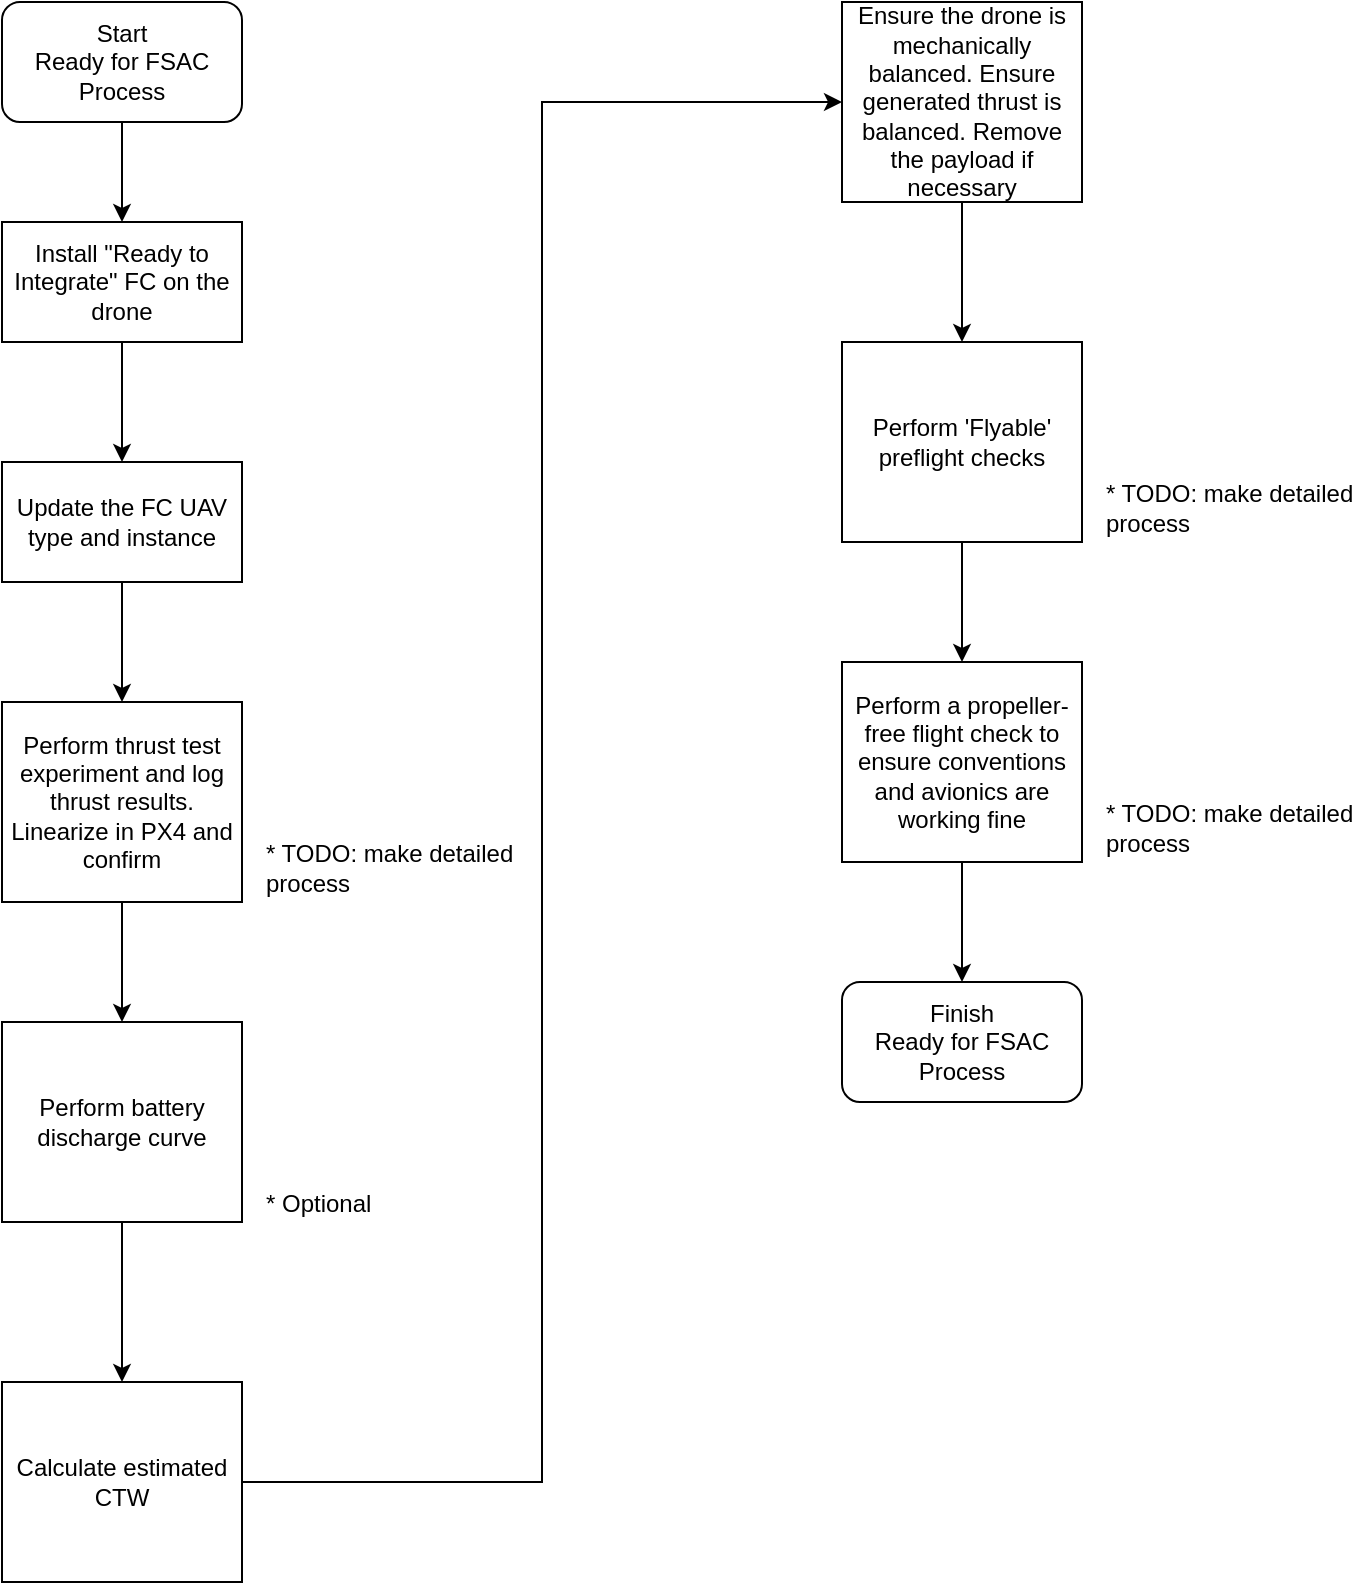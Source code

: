 <mxfile version="25.0.1">
  <diagram name="Page-1" id="AXCxmvyL3wquDKCp_qeb">
    <mxGraphModel dx="1233" dy="635" grid="1" gridSize="10" guides="1" tooltips="1" connect="1" arrows="1" fold="1" page="1" pageScale="1" pageWidth="1100" pageHeight="850" math="0" shadow="0">
      <root>
        <mxCell id="0" />
        <mxCell id="1" parent="0" />
        <mxCell id="s676H4-dqHFNzXqADuOr-1" value="Start&lt;br&gt;Ready for FSAC Process" style="rounded=1;whiteSpace=wrap;html=1;" parent="1" vertex="1">
          <mxGeometry x="210" y="30" width="120" height="60" as="geometry" />
        </mxCell>
        <mxCell id="s676H4-dqHFNzXqADuOr-2" value="" style="endArrow=classic;html=1;rounded=0;exitX=0.5;exitY=1;exitDx=0;exitDy=0;entryX=0.5;entryY=0;entryDx=0;entryDy=0;" parent="1" source="s676H4-dqHFNzXqADuOr-1" target="s676H4-dqHFNzXqADuOr-3" edge="1">
          <mxGeometry width="50" height="50" relative="1" as="geometry">
            <mxPoint x="590" y="310" as="sourcePoint" />
            <mxPoint x="270" y="180" as="targetPoint" />
          </mxGeometry>
        </mxCell>
        <mxCell id="s676H4-dqHFNzXqADuOr-3" value="Install &quot;Ready to Integrate&quot; FC on the drone" style="rounded=0;whiteSpace=wrap;html=1;" parent="1" vertex="1">
          <mxGeometry x="210" y="140" width="120" height="60" as="geometry" />
        </mxCell>
        <mxCell id="s676H4-dqHFNzXqADuOr-4" value="Update the FC UAV type and instance" style="rounded=0;whiteSpace=wrap;html=1;" parent="1" vertex="1">
          <mxGeometry x="210" y="260" width="120" height="60" as="geometry" />
        </mxCell>
        <mxCell id="s676H4-dqHFNzXqADuOr-5" value="" style="endArrow=classic;html=1;rounded=0;exitX=0.5;exitY=1;exitDx=0;exitDy=0;entryX=0.5;entryY=0;entryDx=0;entryDy=0;" parent="1" source="s676H4-dqHFNzXqADuOr-3" target="s676H4-dqHFNzXqADuOr-4" edge="1">
          <mxGeometry width="50" height="50" relative="1" as="geometry">
            <mxPoint x="390" y="250" as="sourcePoint" />
            <mxPoint x="390" y="330" as="targetPoint" />
          </mxGeometry>
        </mxCell>
        <mxCell id="s676H4-dqHFNzXqADuOr-13" style="edgeStyle=orthogonalEdgeStyle;rounded=0;orthogonalLoop=1;jettySize=auto;html=1;exitX=0.5;exitY=1;exitDx=0;exitDy=0;entryX=0.5;entryY=0;entryDx=0;entryDy=0;" parent="1" source="s676H4-dqHFNzXqADuOr-6" target="s676H4-dqHFNzXqADuOr-9" edge="1">
          <mxGeometry relative="1" as="geometry" />
        </mxCell>
        <mxCell id="s676H4-dqHFNzXqADuOr-6" value="Perform thrust test experiment and log thrust results. Linearize in PX4 and confirm" style="rounded=0;whiteSpace=wrap;html=1;" parent="1" vertex="1">
          <mxGeometry x="210" y="380" width="120" height="100" as="geometry" />
        </mxCell>
        <mxCell id="s676H4-dqHFNzXqADuOr-7" value="" style="endArrow=classic;html=1;rounded=0;exitX=0.5;exitY=1;exitDx=0;exitDy=0;" parent="1" source="s676H4-dqHFNzXqADuOr-4" target="s676H4-dqHFNzXqADuOr-6" edge="1">
          <mxGeometry width="50" height="50" relative="1" as="geometry">
            <mxPoint x="450" y="380" as="sourcePoint" />
            <mxPoint x="450" y="460" as="targetPoint" />
          </mxGeometry>
        </mxCell>
        <mxCell id="s676H4-dqHFNzXqADuOr-8" value="* TODO: make detailed process" style="text;html=1;align=left;verticalAlign=bottom;whiteSpace=wrap;rounded=0;" parent="1" vertex="1">
          <mxGeometry x="340" y="450" width="130" height="30" as="geometry" />
        </mxCell>
        <mxCell id="s676H4-dqHFNzXqADuOr-16" value="" style="edgeStyle=orthogonalEdgeStyle;rounded=0;orthogonalLoop=1;jettySize=auto;html=1;" parent="1" source="s676H4-dqHFNzXqADuOr-9" target="s676H4-dqHFNzXqADuOr-15" edge="1">
          <mxGeometry relative="1" as="geometry" />
        </mxCell>
        <mxCell id="s676H4-dqHFNzXqADuOr-9" value="Perform battery discharge curve" style="rounded=0;whiteSpace=wrap;html=1;" parent="1" vertex="1">
          <mxGeometry x="210" y="540" width="120" height="100" as="geometry" />
        </mxCell>
        <mxCell id="s676H4-dqHFNzXqADuOr-14" value="* Optional" style="text;html=1;align=left;verticalAlign=bottom;whiteSpace=wrap;rounded=0;" parent="1" vertex="1">
          <mxGeometry x="340" y="610" width="190" height="30" as="geometry" />
        </mxCell>
        <mxCell id="s676H4-dqHFNzXqADuOr-20" value="" style="edgeStyle=orthogonalEdgeStyle;rounded=0;orthogonalLoop=1;jettySize=auto;html=1;entryX=0;entryY=0.5;entryDx=0;entryDy=0;" parent="1" source="s676H4-dqHFNzXqADuOr-15" target="s676H4-dqHFNzXqADuOr-19" edge="1">
          <mxGeometry relative="1" as="geometry" />
        </mxCell>
        <mxCell id="s676H4-dqHFNzXqADuOr-15" value="Calculate estimated CTW" style="rounded=0;whiteSpace=wrap;html=1;" parent="1" vertex="1">
          <mxGeometry x="210" y="720" width="120" height="100" as="geometry" />
        </mxCell>
        <mxCell id="s676H4-dqHFNzXqADuOr-23" value="" style="edgeStyle=orthogonalEdgeStyle;rounded=0;orthogonalLoop=1;jettySize=auto;html=1;" parent="1" source="s676H4-dqHFNzXqADuOr-19" target="s676H4-dqHFNzXqADuOr-22" edge="1">
          <mxGeometry relative="1" as="geometry" />
        </mxCell>
        <mxCell id="s676H4-dqHFNzXqADuOr-19" value="Ensure the drone is mechanically balanced. Ensure generated thrust is balanced. Remove the payload if necessary" style="rounded=0;whiteSpace=wrap;html=1;" parent="1" vertex="1">
          <mxGeometry x="630" y="30" width="120" height="100" as="geometry" />
        </mxCell>
        <mxCell id="s676H4-dqHFNzXqADuOr-21" value="* TODO: make detailed process" style="text;html=1;align=left;verticalAlign=bottom;whiteSpace=wrap;rounded=0;" parent="1" vertex="1">
          <mxGeometry x="760" y="270" width="130" height="30" as="geometry" />
        </mxCell>
        <mxCell id="s676H4-dqHFNzXqADuOr-25" style="edgeStyle=orthogonalEdgeStyle;rounded=0;orthogonalLoop=1;jettySize=auto;html=1;exitX=0.5;exitY=1;exitDx=0;exitDy=0;entryX=0.5;entryY=0;entryDx=0;entryDy=0;" parent="1" source="s676H4-dqHFNzXqADuOr-22" target="s676H4-dqHFNzXqADuOr-26" edge="1">
          <mxGeometry relative="1" as="geometry" />
        </mxCell>
        <mxCell id="s676H4-dqHFNzXqADuOr-22" value="Perform &#39;Flyable&#39; preflight checks" style="rounded=0;whiteSpace=wrap;html=1;" parent="1" vertex="1">
          <mxGeometry x="630" y="200" width="120" height="100" as="geometry" />
        </mxCell>
        <mxCell id="s676H4-dqHFNzXqADuOr-24" value="Finish&lt;br&gt;Ready for FSAC Process" style="rounded=1;whiteSpace=wrap;html=1;" parent="1" vertex="1">
          <mxGeometry x="630" y="520" width="120" height="60" as="geometry" />
        </mxCell>
        <mxCell id="s676H4-dqHFNzXqADuOr-27" style="edgeStyle=orthogonalEdgeStyle;rounded=0;orthogonalLoop=1;jettySize=auto;html=1;exitX=0.5;exitY=1;exitDx=0;exitDy=0;entryX=0.5;entryY=0;entryDx=0;entryDy=0;" parent="1" source="s676H4-dqHFNzXqADuOr-26" target="s676H4-dqHFNzXqADuOr-24" edge="1">
          <mxGeometry relative="1" as="geometry" />
        </mxCell>
        <mxCell id="s676H4-dqHFNzXqADuOr-26" value="Perform a propeller-free flight check to ensure conventions and avionics are working fine" style="rounded=0;whiteSpace=wrap;html=1;" parent="1" vertex="1">
          <mxGeometry x="630" y="360" width="120" height="100" as="geometry" />
        </mxCell>
        <mxCell id="sD8y1UZoGzvrMHr7_GHt-1" value="* TODO: make detailed process" style="text;html=1;align=left;verticalAlign=bottom;whiteSpace=wrap;rounded=0;" vertex="1" parent="1">
          <mxGeometry x="760" y="430" width="130" height="30" as="geometry" />
        </mxCell>
      </root>
    </mxGraphModel>
  </diagram>
</mxfile>
